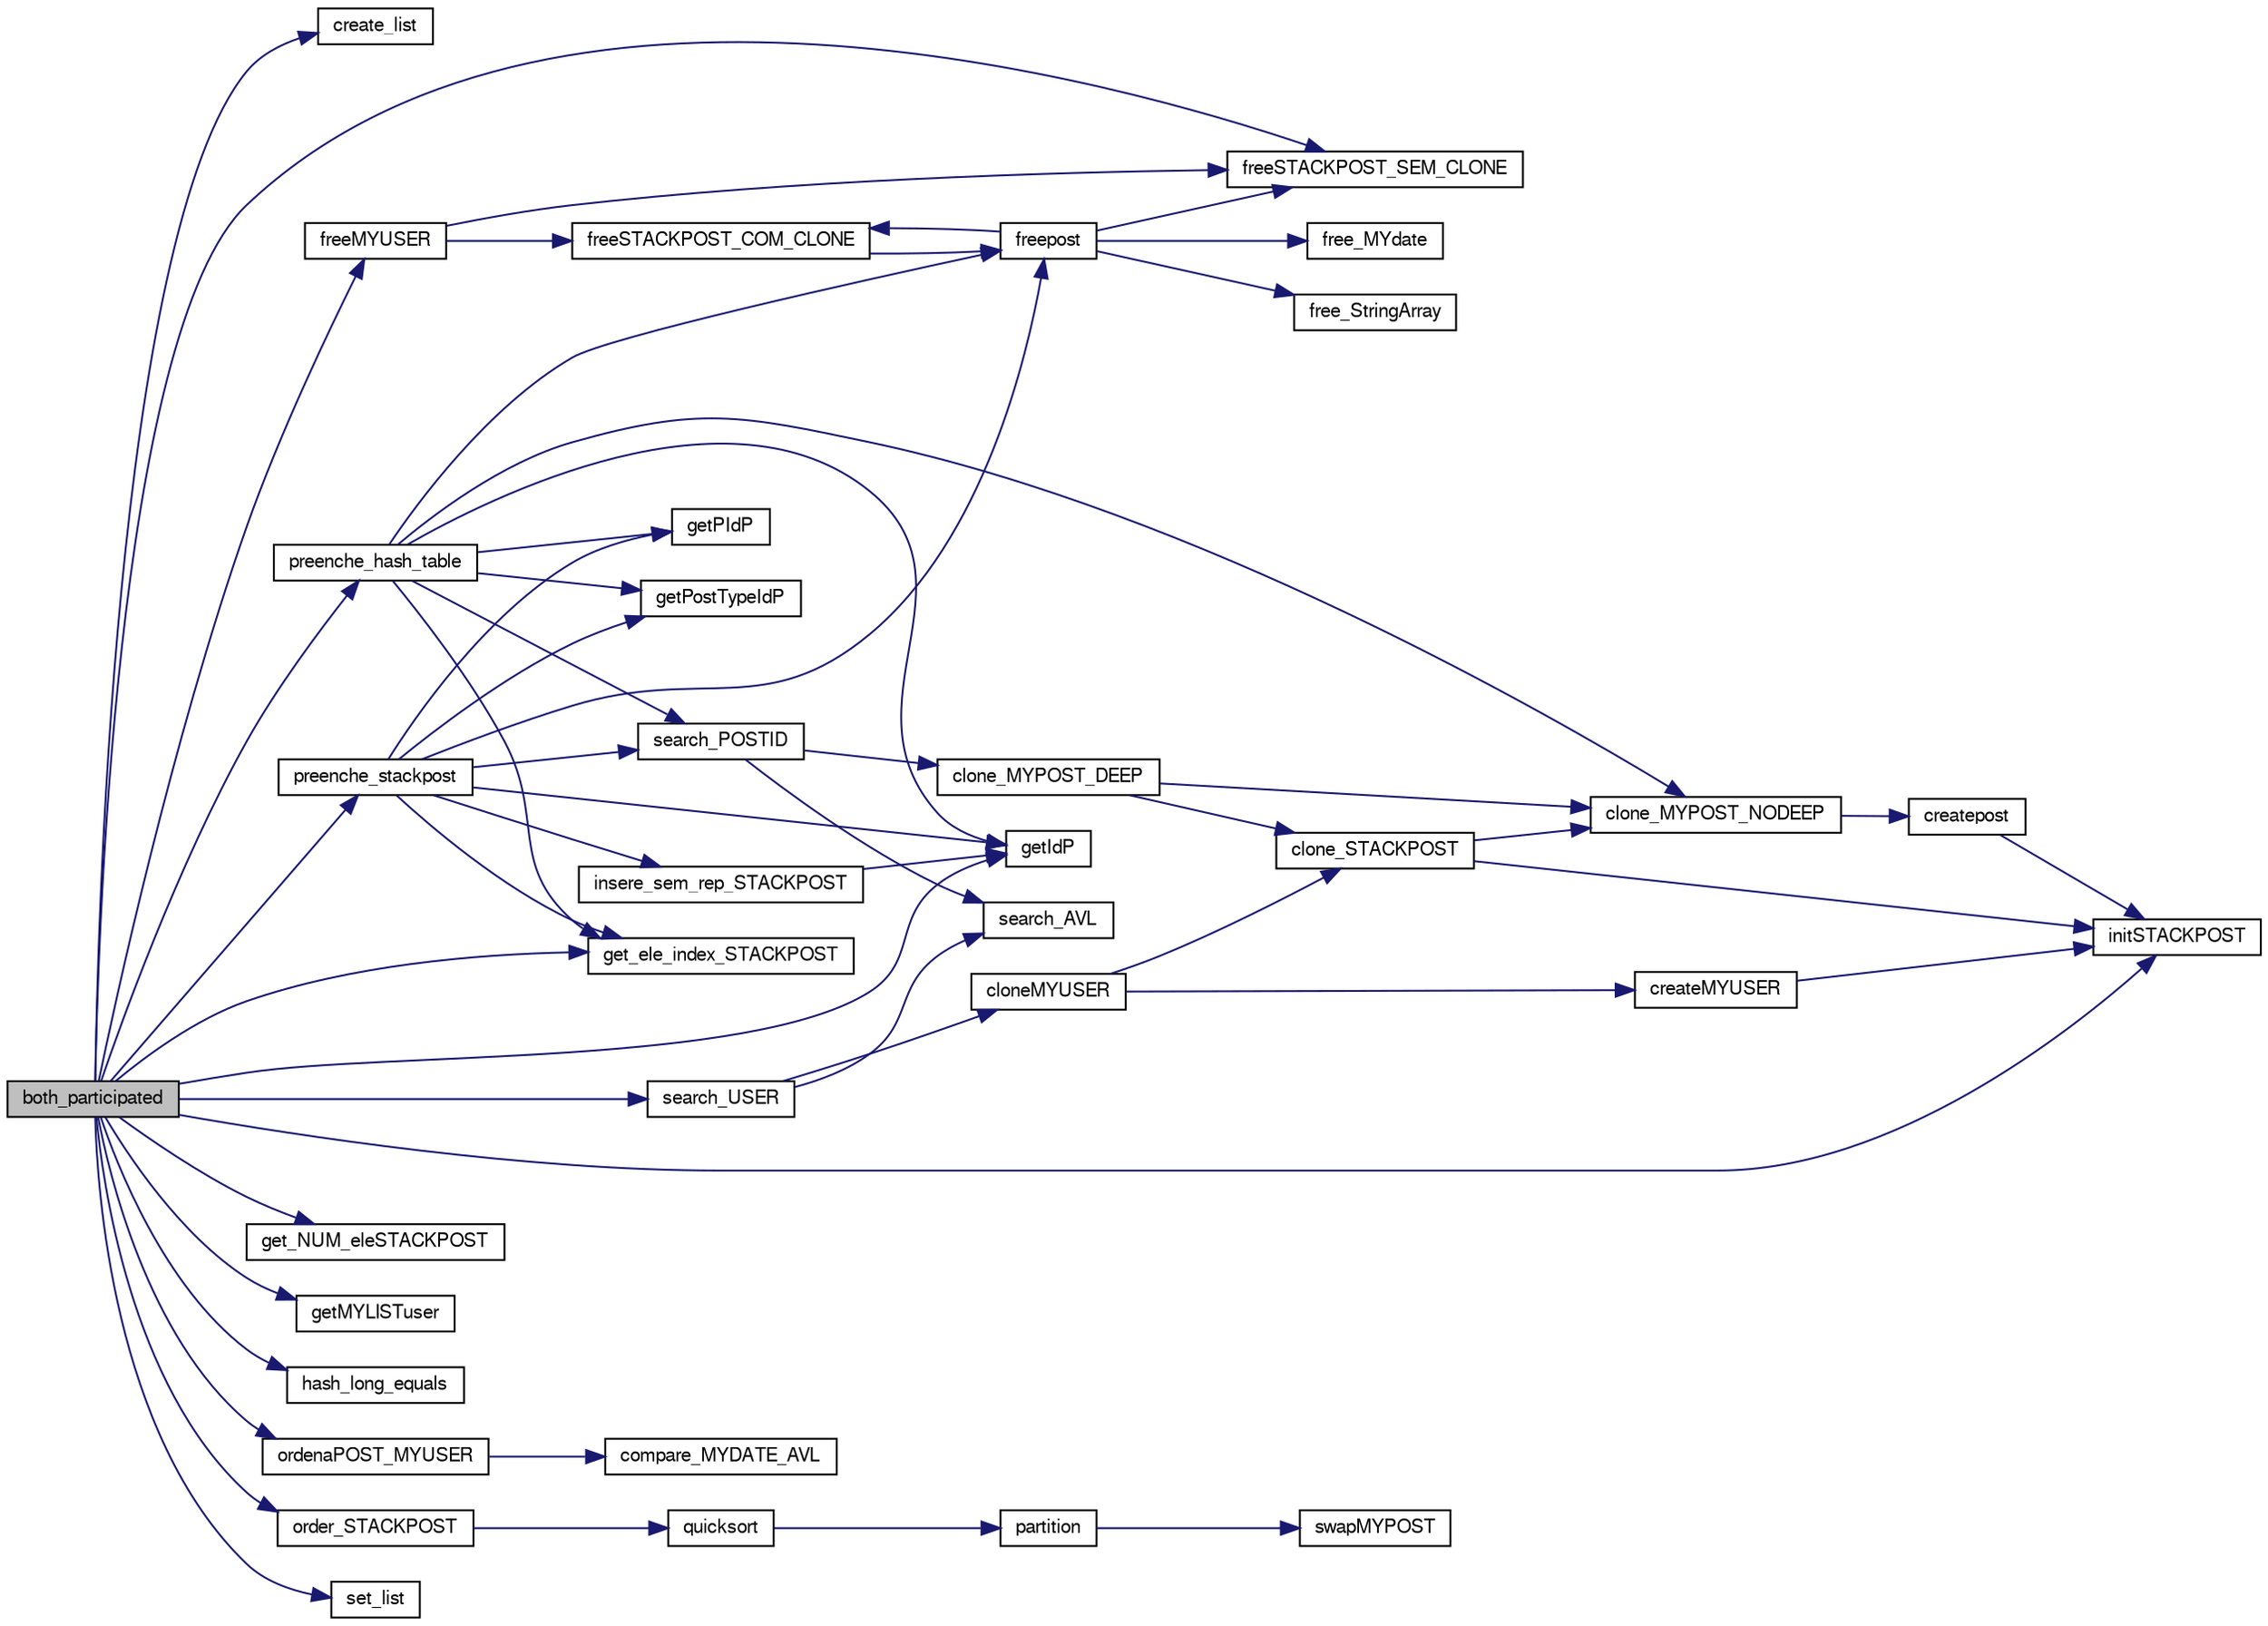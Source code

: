 digraph "both_participated"
{
  edge [fontname="FreeSans",fontsize="10",labelfontname="FreeSans",labelfontsize="10"];
  node [fontname="FreeSans",fontsize="10",shape=record];
  rankdir="LR";
  Node1 [label="both_participated",height=0.2,width=0.4,color="black", fillcolor="grey75", style="filled", fontcolor="black"];
  Node1 -> Node2 [color="midnightblue",fontsize="10",style="solid",fontname="FreeSans"];
  Node2 [label="create_list",height=0.2,width=0.4,color="black", fillcolor="white", style="filled",URL="$list_8c.html#ac493f609072d58e2fedebea0e970cccf"];
  Node1 -> Node3 [color="midnightblue",fontsize="10",style="solid",fontname="FreeSans"];
  Node3 [label="freeMYUSER",height=0.2,width=0.4,color="black", fillcolor="white", style="filled",URL="$myuser_8c.html#a5123e16973f221037824315bb060bc91",tooltip="Função que liberta a memória de um user. "];
  Node3 -> Node4 [color="midnightblue",fontsize="10",style="solid",fontname="FreeSans"];
  Node4 [label="freeSTACKPOST_SEM_CLONE",height=0.2,width=0.4,color="black", fillcolor="white", style="filled",URL="$mypost_8c.html#a91b21fb278f52144ead6215a80e864a5",tooltip="Função que dá free a uma stackpost. "];
  Node3 -> Node5 [color="midnightblue",fontsize="10",style="solid",fontname="FreeSans"];
  Node5 [label="freeSTACKPOST_COM_CLONE",height=0.2,width=0.4,color="black", fillcolor="white", style="filled",URL="$mypost_8c.html#a80b528f810114367a43b3972570c1c3e",tooltip="Função que dá free a um clone stackpost. "];
  Node5 -> Node6 [color="midnightblue",fontsize="10",style="solid",fontname="FreeSans"];
  Node6 [label="freepost",height=0.2,width=0.4,color="black", fillcolor="white", style="filled",URL="$mypost_8c.html#a08e79594d5f2f7acf98a907972c05c51",tooltip="Função que liberta a memória alocada para um dado post. "];
  Node6 -> Node7 [color="midnightblue",fontsize="10",style="solid",fontname="FreeSans"];
  Node7 [label="free_StringArray",height=0.2,width=0.4,color="black", fillcolor="white", style="filled",URL="$mypost_8c.html#aab669e7098e15119ed28ed6e38174c06",tooltip="Função que liberta um array de strings. "];
  Node6 -> Node8 [color="midnightblue",fontsize="10",style="solid",fontname="FreeSans"];
  Node8 [label="free_MYdate",height=0.2,width=0.4,color="black", fillcolor="white", style="filled",URL="$mydate_8c.html#a47a8a92914dfb1a80155143103d3183c",tooltip="Função liberta a memória da data. "];
  Node6 -> Node4 [color="midnightblue",fontsize="10",style="solid",fontname="FreeSans"];
  Node6 -> Node5 [color="midnightblue",fontsize="10",style="solid",fontname="FreeSans"];
  Node1 -> Node4 [color="midnightblue",fontsize="10",style="solid",fontname="FreeSans"];
  Node1 -> Node9 [color="midnightblue",fontsize="10",style="solid",fontname="FreeSans"];
  Node9 [label="get_ele_index_STACKPOST",height=0.2,width=0.4,color="black", fillcolor="white", style="filled",URL="$mypost_8c.html#ab5f84eeb5ef5145c0058f17b63ff41ae",tooltip="Função que devolve o elemento na posição dada. "];
  Node1 -> Node10 [color="midnightblue",fontsize="10",style="solid",fontname="FreeSans"];
  Node10 [label="get_NUM_eleSTACKPOST",height=0.2,width=0.4,color="black", fillcolor="white", style="filled",URL="$mypost_8c.html#a4dab09684a9c81a3b6cf73c12fbc9978",tooltip="Função que calcula o número de elementos de uma stackpost. "];
  Node1 -> Node11 [color="midnightblue",fontsize="10",style="solid",fontname="FreeSans"];
  Node11 [label="getIdP",height=0.2,width=0.4,color="black", fillcolor="white", style="filled",URL="$mypost_8c.html#afa0a87d0e3edc6a72af78a5dca815fd3",tooltip="Função que obtém o Id de um post. "];
  Node1 -> Node12 [color="midnightblue",fontsize="10",style="solid",fontname="FreeSans"];
  Node12 [label="getMYLISTuser",height=0.2,width=0.4,color="black", fillcolor="white", style="filled",URL="$myuser_8c.html#a3a1051fdb7a0f3c780890eb22aa29e27",tooltip="Função que devolve a lista de posts de um USER. "];
  Node1 -> Node13 [color="midnightblue",fontsize="10",style="solid",fontname="FreeSans"];
  Node13 [label="hash_long_equals",height=0.2,width=0.4,color="black", fillcolor="white", style="filled",URL="$interface_8c.html#ad06c9bd32e749d463f59e590875b56c6",tooltip="Função auxiliar que compara duas keys e diz que os seus valores são iguais. "];
  Node1 -> Node14 [color="midnightblue",fontsize="10",style="solid",fontname="FreeSans"];
  Node14 [label="initSTACKPOST",height=0.2,width=0.4,color="black", fillcolor="white", style="filled",URL="$mypost_8c.html#ac441cbdcf1391689526aba31a5e5aae9",tooltip="Função que inicializa um stackpost. "];
  Node1 -> Node15 [color="midnightblue",fontsize="10",style="solid",fontname="FreeSans"];
  Node15 [label="ordenaPOST_MYUSER",height=0.2,width=0.4,color="black", fillcolor="white", style="filled",URL="$mypost_8c.html#abbe1677e2bc46be00f0951e77604ca9b",tooltip="Função que calcula o valor da nova ordenação. "];
  Node15 -> Node16 [color="midnightblue",fontsize="10",style="solid",fontname="FreeSans"];
  Node16 [label="compare_MYDATE_AVL",height=0.2,width=0.4,color="black", fillcolor="white", style="filled",URL="$mydate_8c.html#ae95826e93f0d924a0a1fc74eec38219e",tooltip="Função compara duas datas para árvores. "];
  Node1 -> Node17 [color="midnightblue",fontsize="10",style="solid",fontname="FreeSans"];
  Node17 [label="order_STACKPOST",height=0.2,width=0.4,color="black", fillcolor="white", style="filled",URL="$mypost_8c.html#ae356d8d3a9f101a6dd902de63c63f996",tooltip="Função que ordena uma stackpost. "];
  Node17 -> Node18 [color="midnightblue",fontsize="10",style="solid",fontname="FreeSans"];
  Node18 [label="quicksort",height=0.2,width=0.4,color="black", fillcolor="white", style="filled",URL="$mypost_8c.html#a6e57c0fad22d5b132667d88d831d124e",tooltip="Função que ordena um array com quicksort. "];
  Node18 -> Node19 [color="midnightblue",fontsize="10",style="solid",fontname="FreeSans"];
  Node19 [label="partition",height=0.2,width=0.4,color="black", fillcolor="white", style="filled",URL="$mypost_8c.html#a27570fce97fbf706c0fbcfc8068eb317",tooltip="Função que executa uma partition num Array de MYPOST. "];
  Node19 -> Node20 [color="midnightblue",fontsize="10",style="solid",fontname="FreeSans"];
  Node20 [label="swapMYPOST",height=0.2,width=0.4,color="black", fillcolor="white", style="filled",URL="$mypost_8c.html#acdcc8a7f6bfd558d7d05c2d2e4863eb2",tooltip="Função que troca dois elementos do array. "];
  Node1 -> Node21 [color="midnightblue",fontsize="10",style="solid",fontname="FreeSans"];
  Node21 [label="preenche_hash_table",height=0.2,width=0.4,color="black", fillcolor="white", style="filled",URL="$interface_8c.html#a81f7e5c4378e38f8ea85efe528bedcf5",tooltip="Função auxiliar que insere posts uma hashtable. "];
  Node21 -> Node22 [color="midnightblue",fontsize="10",style="solid",fontname="FreeSans"];
  Node22 [label="clone_MYPOST_NODEEP",height=0.2,width=0.4,color="black", fillcolor="white", style="filled",URL="$mypost_8c.html#a85ab9cdb786f099706850b447b715b7b",tooltip="Função que produz o clone de um post sem profundidade. "];
  Node22 -> Node23 [color="midnightblue",fontsize="10",style="solid",fontname="FreeSans"];
  Node23 [label="createpost",height=0.2,width=0.4,color="black", fillcolor="white", style="filled",URL="$mypost_8c.html#a226bc0c43835f1b4ced9d34f295ddbc6",tooltip="Função que inicializa a (nossa) representação de um post na memória. "];
  Node23 -> Node14 [color="midnightblue",fontsize="10",style="solid",fontname="FreeSans"];
  Node21 -> Node6 [color="midnightblue",fontsize="10",style="solid",fontname="FreeSans"];
  Node21 -> Node9 [color="midnightblue",fontsize="10",style="solid",fontname="FreeSans"];
  Node21 -> Node11 [color="midnightblue",fontsize="10",style="solid",fontname="FreeSans"];
  Node21 -> Node24 [color="midnightblue",fontsize="10",style="solid",fontname="FreeSans"];
  Node24 [label="getPIdP",height=0.2,width=0.4,color="black", fillcolor="white", style="filled",URL="$mypost_8c.html#afa292f6513d0db28360f935ae91f374a",tooltip="Função que obtém o ParentId de um post. "];
  Node21 -> Node25 [color="midnightblue",fontsize="10",style="solid",fontname="FreeSans"];
  Node25 [label="getPostTypeIdP",height=0.2,width=0.4,color="black", fillcolor="white", style="filled",URL="$mypost_8c.html#a514d82e76edef763f417b1a75d92939e",tooltip="Função que obtém o TypeId de um post. "];
  Node21 -> Node26 [color="midnightblue",fontsize="10",style="solid",fontname="FreeSans"];
  Node26 [label="search_POSTID",height=0.2,width=0.4,color="black", fillcolor="white", style="filled",URL="$mypost_8c.html#a23941cf77931842a0c8523c78888752b",tooltip="Função que procura um post pelo id na estrutura com clone. "];
  Node26 -> Node27 [color="midnightblue",fontsize="10",style="solid",fontname="FreeSans"];
  Node27 [label="search_AVL",height=0.2,width=0.4,color="black", fillcolor="white", style="filled",URL="$mytree_8c.html#aa4afa2c50dd5ec034929cac768d520db",tooltip="Função que procura um elemento na árvore. "];
  Node26 -> Node28 [color="midnightblue",fontsize="10",style="solid",fontname="FreeSans"];
  Node28 [label="clone_MYPOST_DEEP",height=0.2,width=0.4,color="black", fillcolor="white", style="filled",URL="$mypost_8c.html#a5c495ed70fa4d281c7591d0382172a20",tooltip="Função que produz o clone de um post com profundidade. "];
  Node28 -> Node22 [color="midnightblue",fontsize="10",style="solid",fontname="FreeSans"];
  Node28 -> Node29 [color="midnightblue",fontsize="10",style="solid",fontname="FreeSans"];
  Node29 [label="clone_STACKPOST",height=0.2,width=0.4,color="black", fillcolor="white", style="filled",URL="$mypost_8c.html#afffc91de20d84043a601037df1424c00",tooltip="Função que clona uma STACKPOST. "];
  Node29 -> Node14 [color="midnightblue",fontsize="10",style="solid",fontname="FreeSans"];
  Node29 -> Node22 [color="midnightblue",fontsize="10",style="solid",fontname="FreeSans"];
  Node1 -> Node30 [color="midnightblue",fontsize="10",style="solid",fontname="FreeSans"];
  Node30 [label="preenche_stackpost",height=0.2,width=0.4,color="black", fillcolor="white", style="filled",URL="$interface_8c.html#a1a808dab6e29c6d48678583da9020ad6",tooltip="Função auxiliar que retira posts de uma hashtable para um stackpost. "];
  Node30 -> Node6 [color="midnightblue",fontsize="10",style="solid",fontname="FreeSans"];
  Node30 -> Node9 [color="midnightblue",fontsize="10",style="solid",fontname="FreeSans"];
  Node30 -> Node11 [color="midnightblue",fontsize="10",style="solid",fontname="FreeSans"];
  Node30 -> Node24 [color="midnightblue",fontsize="10",style="solid",fontname="FreeSans"];
  Node30 -> Node25 [color="midnightblue",fontsize="10",style="solid",fontname="FreeSans"];
  Node30 -> Node31 [color="midnightblue",fontsize="10",style="solid",fontname="FreeSans"];
  Node31 [label="insere_sem_rep_STACKPOST",height=0.2,width=0.4,color="black", fillcolor="white", style="filled",URL="$mypost_8c.html#aa1efed56d7d406406a2dfec72c703450",tooltip="Função que insere um elemento sem repetidos numa stackpost. "];
  Node31 -> Node11 [color="midnightblue",fontsize="10",style="solid",fontname="FreeSans"];
  Node30 -> Node26 [color="midnightblue",fontsize="10",style="solid",fontname="FreeSans"];
  Node1 -> Node32 [color="midnightblue",fontsize="10",style="solid",fontname="FreeSans"];
  Node32 [label="search_USER",height=0.2,width=0.4,color="black", fillcolor="white", style="filled",URL="$myuser_8c.html#a89c3e32fead4720ca892da0e7f2c559b",tooltip="Função que procura um user na estrutura com clone. "];
  Node32 -> Node27 [color="midnightblue",fontsize="10",style="solid",fontname="FreeSans"];
  Node32 -> Node33 [color="midnightblue",fontsize="10",style="solid",fontname="FreeSans"];
  Node33 [label="cloneMYUSER",height=0.2,width=0.4,color="black", fillcolor="white", style="filled",URL="$myuser_8c.html#a6d00e57a87f5caca4d8fc1f16653f485",tooltip="Função que clona um user. "];
  Node33 -> Node34 [color="midnightblue",fontsize="10",style="solid",fontname="FreeSans"];
  Node34 [label="createMYUSER",height=0.2,width=0.4,color="black", fillcolor="white", style="filled",URL="$myuser_8c.html#accd6026eed60ad74ffe1dca295541e13",tooltip="Função que aloca memória para um user. "];
  Node34 -> Node14 [color="midnightblue",fontsize="10",style="solid",fontname="FreeSans"];
  Node33 -> Node29 [color="midnightblue",fontsize="10",style="solid",fontname="FreeSans"];
  Node1 -> Node35 [color="midnightblue",fontsize="10",style="solid",fontname="FreeSans"];
  Node35 [label="set_list",height=0.2,width=0.4,color="black", fillcolor="white", style="filled",URL="$list_8c.html#af36db9802abd3f9f461d659c5bf08c51"];
}

